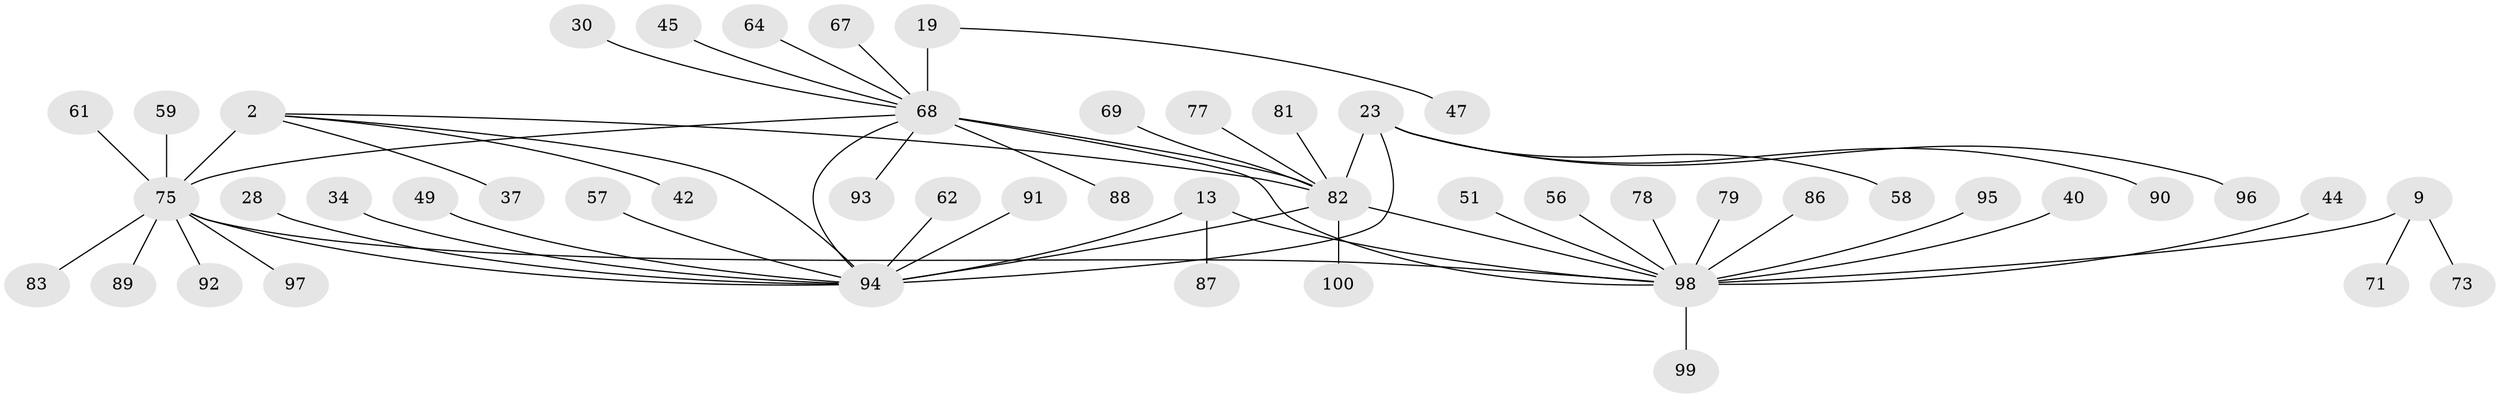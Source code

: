 // original degree distribution, {7: 0.04, 6: 0.04, 8: 0.05, 12: 0.01, 5: 0.03, 11: 0.02, 4: 0.04, 9: 0.01, 10: 0.02, 3: 0.05, 2: 0.18, 1: 0.51}
// Generated by graph-tools (version 1.1) at 2025/55/03/09/25 04:55:13]
// undirected, 50 vertices, 57 edges
graph export_dot {
graph [start="1"]
  node [color=gray90,style=filled];
  2 [super="+1"];
  9 [super="+6"];
  13 [super="+11"];
  19 [super="+16"];
  23 [super="+22"];
  28 [super="+27"];
  30;
  34;
  37;
  40;
  42;
  44;
  45;
  47;
  49;
  51;
  56;
  57;
  58;
  59;
  61;
  62 [super="+46"];
  64;
  67;
  68 [super="+66+65+17+20"];
  69;
  71 [super="+48"];
  73;
  75 [super="+4+5+52+36+38+54+41+53"];
  77;
  78;
  79;
  81;
  82 [super="+33+25+50+63"];
  83;
  86;
  87;
  88;
  89;
  90;
  91 [super="+76"];
  92;
  93;
  94 [super="+72+15+14"];
  95 [super="+60"];
  96 [super="+84+85"];
  97;
  98 [super="+31+55+10"];
  99;
  100;
  2 -- 37;
  2 -- 42;
  2 -- 94 [weight=2];
  2 -- 75 [weight=6];
  2 -- 82;
  9 -- 73;
  9 -- 71;
  9 -- 98 [weight=6];
  13 -- 87;
  13 -- 94 [weight=6];
  13 -- 98;
  19 -- 47;
  19 -- 68 [weight=6];
  23 -- 82 [weight=6];
  23 -- 96;
  23 -- 90;
  23 -- 58;
  23 -- 94;
  28 -- 94;
  30 -- 68;
  34 -- 94;
  40 -- 98;
  44 -- 98;
  45 -- 68;
  49 -- 94;
  51 -- 98;
  56 -- 98;
  57 -- 94;
  59 -- 75;
  61 -- 75;
  62 -- 94;
  64 -- 68;
  67 -- 68;
  68 -- 75;
  68 -- 93;
  68 -- 88;
  68 -- 94 [weight=3];
  68 -- 82;
  68 -- 98 [weight=2];
  69 -- 82;
  75 -- 89;
  75 -- 92;
  75 -- 97;
  75 -- 83;
  75 -- 94;
  75 -- 98 [weight=3];
  77 -- 82;
  78 -- 98;
  79 -- 98;
  81 -- 82;
  82 -- 100;
  82 -- 94;
  82 -- 98 [weight=2];
  86 -- 98;
  91 -- 94;
  95 -- 98;
  98 -- 99;
}
